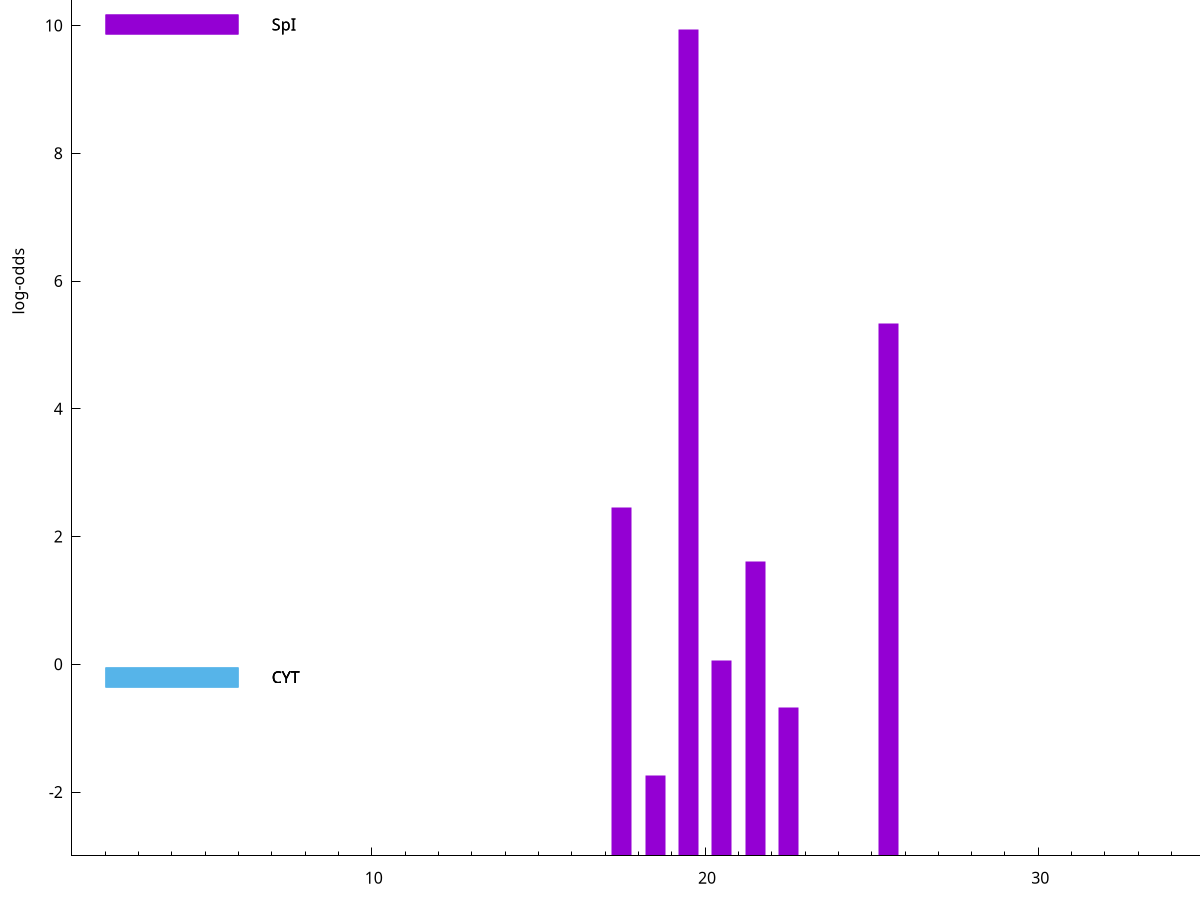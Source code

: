 set title "LipoP predictions for SRR5666568.gff"
set size 2., 1.4
set xrange [1:70] 
set mxtics 10
set yrange [-3:15]
set y2range [0:18]
set ylabel "log-odds"
set term postscript eps color solid "Helvetica" 30
set output "SRR5666568.gff38.eps"
set arrow from 2,10.0172 to 6,10.0172 nohead lt 1 lw 20
set label "SpI" at 7,10.0172
set arrow from 2,-0.200913 to 6,-0.200913 nohead lt 3 lw 20
set label "CYT" at 7,-0.200913
set arrow from 2,-0.200913 to 6,-0.200913 nohead lt 3 lw 20
set label "CYT" at 7,-0.200913
set arrow from 2,-0.200913 to 6,-0.200913 nohead lt 3 lw 20
set label "CYT" at 7,-0.200913
set arrow from 2,10.0172 to 6,10.0172 nohead lt 1 lw 20
set label "SpI" at 7,10.0172
# NOTE: The scores below are the log-odds scores with the threshold
# NOTE: subtracted (a hack to make gnuplot make the histogram all
# NOTE: look nice).
plot "-" axes x1y2 title "" with impulses lt 1 lw 20
19.500000 12.944540
25.500000 8.331940
17.500000 5.447440
21.500000 4.603180
20.500000 3.061014
22.500000 2.325248
18.500000 1.259910
e
exit
